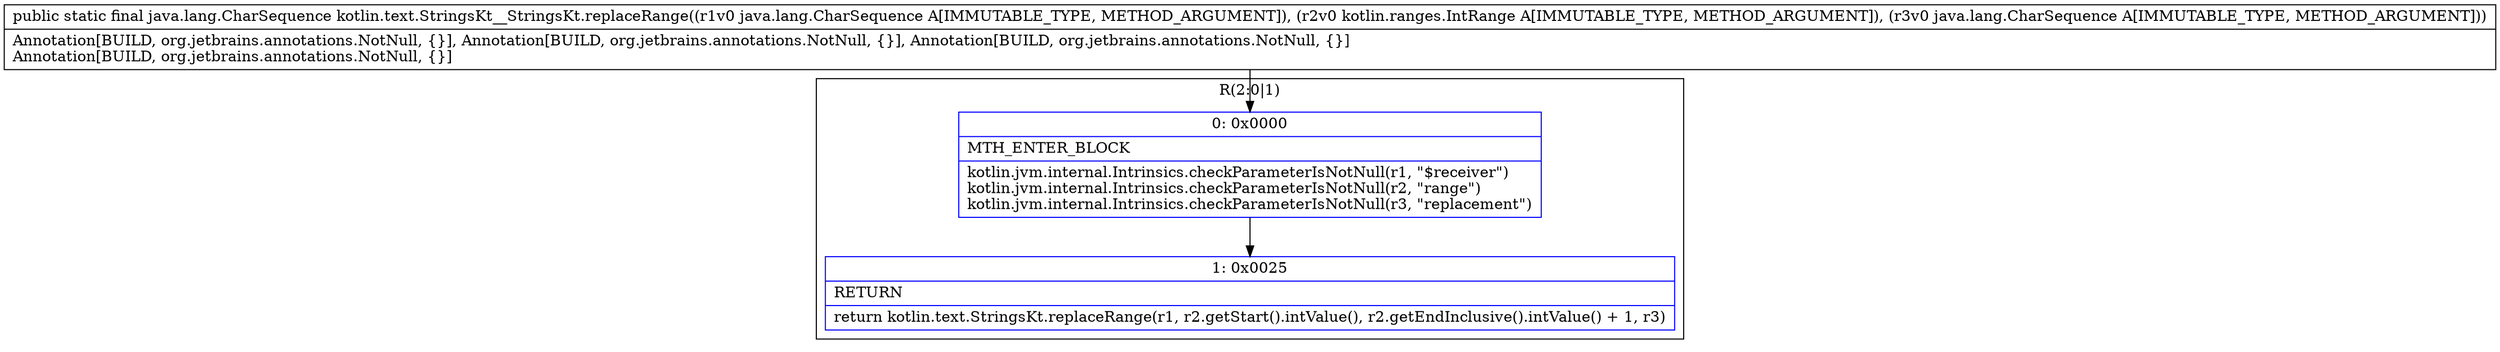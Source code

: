digraph "CFG forkotlin.text.StringsKt__StringsKt.replaceRange(Ljava\/lang\/CharSequence;Lkotlin\/ranges\/IntRange;Ljava\/lang\/CharSequence;)Ljava\/lang\/CharSequence;" {
subgraph cluster_Region_2065331691 {
label = "R(2:0|1)";
node [shape=record,color=blue];
Node_0 [shape=record,label="{0\:\ 0x0000|MTH_ENTER_BLOCK\l|kotlin.jvm.internal.Intrinsics.checkParameterIsNotNull(r1, \"$receiver\")\lkotlin.jvm.internal.Intrinsics.checkParameterIsNotNull(r2, \"range\")\lkotlin.jvm.internal.Intrinsics.checkParameterIsNotNull(r3, \"replacement\")\l}"];
Node_1 [shape=record,label="{1\:\ 0x0025|RETURN\l|return kotlin.text.StringsKt.replaceRange(r1, r2.getStart().intValue(), r2.getEndInclusive().intValue() + 1, r3)\l}"];
}
MethodNode[shape=record,label="{public static final java.lang.CharSequence kotlin.text.StringsKt__StringsKt.replaceRange((r1v0 java.lang.CharSequence A[IMMUTABLE_TYPE, METHOD_ARGUMENT]), (r2v0 kotlin.ranges.IntRange A[IMMUTABLE_TYPE, METHOD_ARGUMENT]), (r3v0 java.lang.CharSequence A[IMMUTABLE_TYPE, METHOD_ARGUMENT]))  | Annotation[BUILD, org.jetbrains.annotations.NotNull, \{\}], Annotation[BUILD, org.jetbrains.annotations.NotNull, \{\}], Annotation[BUILD, org.jetbrains.annotations.NotNull, \{\}]\lAnnotation[BUILD, org.jetbrains.annotations.NotNull, \{\}]\l}"];
MethodNode -> Node_0;
Node_0 -> Node_1;
}

